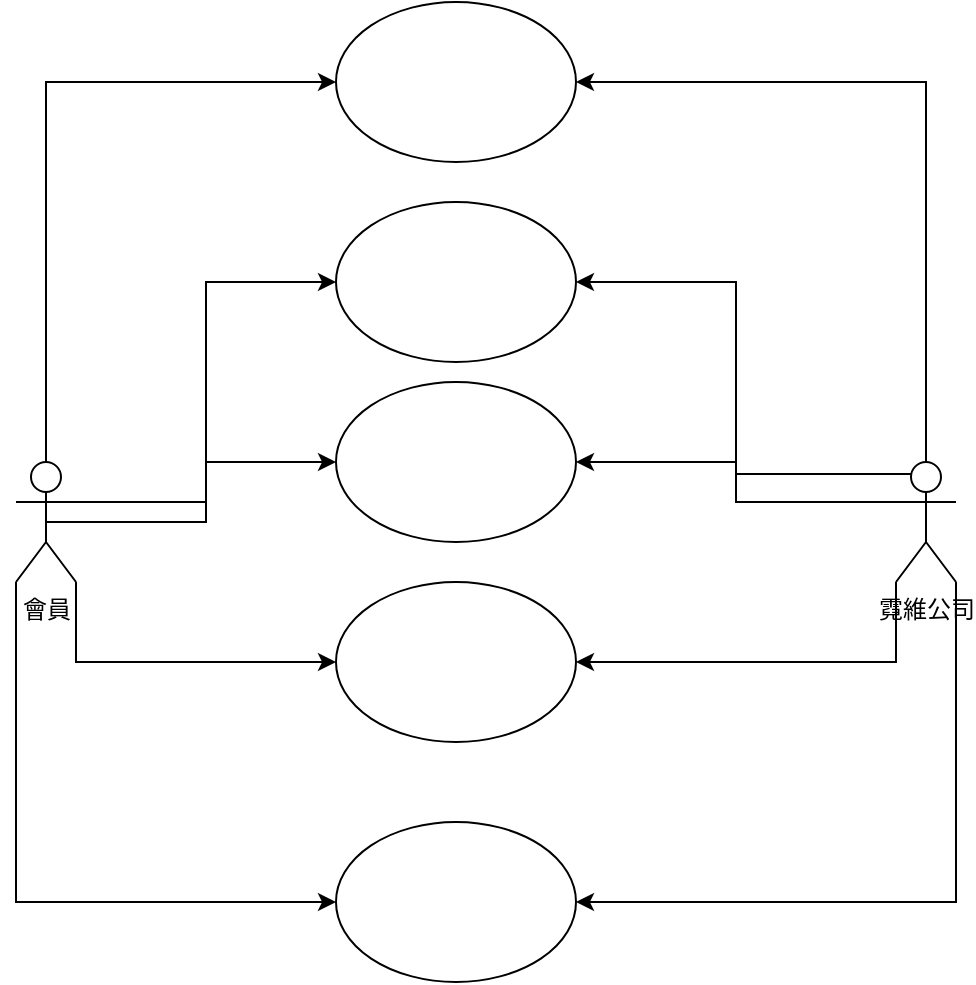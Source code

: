 <mxfile version="17.4.5" type="github" pages="3"><diagram id="V7DGzK6TTjDBdNX_tZ4m" name="(b) 小題"><mxGraphModel dx="1354" dy="703" grid="1" gridSize="10" guides="1" tooltips="1" connect="1" arrows="1" fold="1" page="1" pageScale="1" pageWidth="827" pageHeight="1169" math="0" shadow="0"><root><mxCell id="0"/><mxCell id="1" parent="0"/><mxCell id="1iIhg7fixgWNygXbfQm_-8" style="edgeStyle=orthogonalEdgeStyle;rounded=0;orthogonalLoop=1;jettySize=auto;html=1;exitX=0.5;exitY=0;exitDx=0;exitDy=0;exitPerimeter=0;entryX=0;entryY=0.5;entryDx=0;entryDy=0;" edge="1" parent="1" source="1iIhg7fixgWNygXbfQm_-1" target="1iIhg7fixgWNygXbfQm_-3"><mxGeometry relative="1" as="geometry"/></mxCell><mxCell id="1iIhg7fixgWNygXbfQm_-9" style="edgeStyle=orthogonalEdgeStyle;rounded=0;orthogonalLoop=1;jettySize=auto;html=1;exitX=1;exitY=0.333;exitDx=0;exitDy=0;exitPerimeter=0;entryX=0;entryY=0.5;entryDx=0;entryDy=0;" edge="1" parent="1" source="1iIhg7fixgWNygXbfQm_-1" target="1iIhg7fixgWNygXbfQm_-5"><mxGeometry relative="1" as="geometry"/></mxCell><mxCell id="1iIhg7fixgWNygXbfQm_-10" style="edgeStyle=orthogonalEdgeStyle;rounded=0;orthogonalLoop=1;jettySize=auto;html=1;exitX=0.5;exitY=0.5;exitDx=0;exitDy=0;exitPerimeter=0;entryX=0;entryY=0.5;entryDx=0;entryDy=0;" edge="1" parent="1" source="1iIhg7fixgWNygXbfQm_-1" target="1iIhg7fixgWNygXbfQm_-6"><mxGeometry relative="1" as="geometry"/></mxCell><mxCell id="1iIhg7fixgWNygXbfQm_-11" style="edgeStyle=orthogonalEdgeStyle;rounded=0;orthogonalLoop=1;jettySize=auto;html=1;exitX=1;exitY=1;exitDx=0;exitDy=0;exitPerimeter=0;entryX=0;entryY=0.5;entryDx=0;entryDy=0;" edge="1" parent="1" source="1iIhg7fixgWNygXbfQm_-1" target="1iIhg7fixgWNygXbfQm_-7"><mxGeometry relative="1" as="geometry"/></mxCell><mxCell id="1iIhg7fixgWNygXbfQm_-12" style="edgeStyle=orthogonalEdgeStyle;rounded=0;orthogonalLoop=1;jettySize=auto;html=1;exitX=0;exitY=1;exitDx=0;exitDy=0;exitPerimeter=0;entryX=0;entryY=0.5;entryDx=0;entryDy=0;" edge="1" parent="1" source="1iIhg7fixgWNygXbfQm_-1" target="1iIhg7fixgWNygXbfQm_-4"><mxGeometry relative="1" as="geometry"/></mxCell><mxCell id="1iIhg7fixgWNygXbfQm_-1" value="會員" style="shape=umlActor;verticalLabelPosition=bottom;verticalAlign=top;html=1;outlineConnect=0;" vertex="1" parent="1"><mxGeometry x="180" y="280" width="30" height="60" as="geometry"/></mxCell><mxCell id="1iIhg7fixgWNygXbfQm_-13" style="edgeStyle=orthogonalEdgeStyle;rounded=0;orthogonalLoop=1;jettySize=auto;html=1;exitX=0.5;exitY=0;exitDx=0;exitDy=0;exitPerimeter=0;entryX=1;entryY=0.5;entryDx=0;entryDy=0;" edge="1" parent="1" source="1iIhg7fixgWNygXbfQm_-2" target="1iIhg7fixgWNygXbfQm_-3"><mxGeometry relative="1" as="geometry"/></mxCell><mxCell id="1iIhg7fixgWNygXbfQm_-14" style="edgeStyle=orthogonalEdgeStyle;rounded=0;orthogonalLoop=1;jettySize=auto;html=1;exitX=0.25;exitY=0.1;exitDx=0;exitDy=0;exitPerimeter=0;entryX=1;entryY=0.5;entryDx=0;entryDy=0;" edge="1" parent="1" source="1iIhg7fixgWNygXbfQm_-2" target="1iIhg7fixgWNygXbfQm_-5"><mxGeometry relative="1" as="geometry"/></mxCell><mxCell id="1iIhg7fixgWNygXbfQm_-15" style="edgeStyle=orthogonalEdgeStyle;rounded=0;orthogonalLoop=1;jettySize=auto;html=1;exitX=0;exitY=0.333;exitDx=0;exitDy=0;exitPerimeter=0;entryX=1;entryY=0.5;entryDx=0;entryDy=0;" edge="1" parent="1" source="1iIhg7fixgWNygXbfQm_-2" target="1iIhg7fixgWNygXbfQm_-6"><mxGeometry relative="1" as="geometry"/></mxCell><mxCell id="1iIhg7fixgWNygXbfQm_-16" style="edgeStyle=orthogonalEdgeStyle;rounded=0;orthogonalLoop=1;jettySize=auto;html=1;exitX=0;exitY=1;exitDx=0;exitDy=0;exitPerimeter=0;entryX=1;entryY=0.5;entryDx=0;entryDy=0;" edge="1" parent="1" source="1iIhg7fixgWNygXbfQm_-2" target="1iIhg7fixgWNygXbfQm_-7"><mxGeometry relative="1" as="geometry"/></mxCell><mxCell id="1iIhg7fixgWNygXbfQm_-17" style="edgeStyle=orthogonalEdgeStyle;rounded=0;orthogonalLoop=1;jettySize=auto;html=1;exitX=1;exitY=1;exitDx=0;exitDy=0;exitPerimeter=0;entryX=1;entryY=0.5;entryDx=0;entryDy=0;" edge="1" parent="1" source="1iIhg7fixgWNygXbfQm_-2" target="1iIhg7fixgWNygXbfQm_-4"><mxGeometry relative="1" as="geometry"/></mxCell><mxCell id="1iIhg7fixgWNygXbfQm_-2" value="霓維公司" style="shape=umlActor;verticalLabelPosition=bottom;verticalAlign=top;html=1;outlineConnect=0;" vertex="1" parent="1"><mxGeometry x="620" y="280" width="30" height="60" as="geometry"/></mxCell><mxCell id="1iIhg7fixgWNygXbfQm_-3" value="" style="ellipse;whiteSpace=wrap;html=1;" vertex="1" parent="1"><mxGeometry x="340" y="50" width="120" height="80" as="geometry"/></mxCell><mxCell id="1iIhg7fixgWNygXbfQm_-4" value="" style="ellipse;whiteSpace=wrap;html=1;" vertex="1" parent="1"><mxGeometry x="340" y="460" width="120" height="80" as="geometry"/></mxCell><mxCell id="1iIhg7fixgWNygXbfQm_-5" value="" style="ellipse;whiteSpace=wrap;html=1;" vertex="1" parent="1"><mxGeometry x="340" y="150" width="120" height="80" as="geometry"/></mxCell><mxCell id="1iIhg7fixgWNygXbfQm_-6" value="" style="ellipse;whiteSpace=wrap;html=1;" vertex="1" parent="1"><mxGeometry x="340" y="240" width="120" height="80" as="geometry"/></mxCell><mxCell id="1iIhg7fixgWNygXbfQm_-7" value="" style="ellipse;whiteSpace=wrap;html=1;" vertex="1" parent="1"><mxGeometry x="340" y="340" width="120" height="80" as="geometry"/></mxCell></root></mxGraphModel></diagram><diagram id="BZPio_Jj3uGKRLuExNS9" name="(d) 小題"><mxGraphModel dx="1422" dy="689" grid="1" gridSize="10" guides="1" tooltips="1" connect="1" arrows="1" fold="1" page="1" pageScale="1" pageWidth="827" pageHeight="1169" math="0" shadow="0"><root><mxCell id="Udvxj7O8KsXDByOM07qp-0"/><mxCell id="Udvxj7O8KsXDByOM07qp-1" parent="Udvxj7O8KsXDByOM07qp-0"/></root></mxGraphModel></diagram><diagram id="FHXIc3Kpj9RXKwcUpcDl" name="(e) 小題"><mxGraphModel dx="1422" dy="689" grid="1" gridSize="10" guides="1" tooltips="1" connect="1" arrows="1" fold="1" page="1" pageScale="1" pageWidth="827" pageHeight="1169" math="0" shadow="0"><root><mxCell id="0"/><mxCell id="1" parent="0"/></root></mxGraphModel></diagram></mxfile>